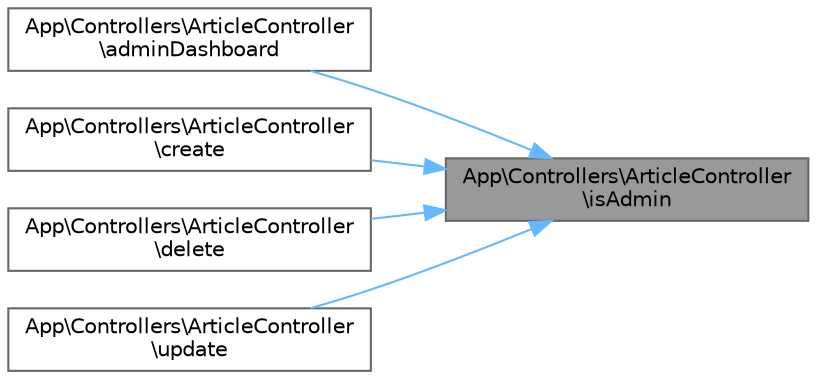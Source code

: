 digraph "App\Controllers\ArticleController\isAdmin"
{
 // LATEX_PDF_SIZE
  bgcolor="transparent";
  edge [fontname=Helvetica,fontsize=10,labelfontname=Helvetica,labelfontsize=10];
  node [fontname=Helvetica,fontsize=10,shape=box,height=0.2,width=0.4];
  rankdir="RL";
  Node1 [id="Node000001",label="App\\Controllers\\ArticleController\l\\isAdmin",height=0.2,width=0.4,color="gray40", fillcolor="grey60", style="filled", fontcolor="black",tooltip=" "];
  Node1 -> Node2 [id="edge1_Node000001_Node000002",dir="back",color="steelblue1",style="solid",tooltip=" "];
  Node2 [id="Node000002",label="App\\Controllers\\ArticleController\l\\adminDashboard",height=0.2,width=0.4,color="grey40", fillcolor="white", style="filled",URL="$class_app_1_1_controllers_1_1_article_controller.html#af998b7d389ca1955b5853589507eee60",tooltip=" "];
  Node1 -> Node3 [id="edge2_Node000001_Node000003",dir="back",color="steelblue1",style="solid",tooltip=" "];
  Node3 [id="Node000003",label="App\\Controllers\\ArticleController\l\\create",height=0.2,width=0.4,color="grey40", fillcolor="white", style="filled",URL="$class_app_1_1_controllers_1_1_article_controller.html#a0ed99e0f6a60e041781b4cb7c1cb4ff1",tooltip=" "];
  Node1 -> Node4 [id="edge3_Node000001_Node000004",dir="back",color="steelblue1",style="solid",tooltip=" "];
  Node4 [id="Node000004",label="App\\Controllers\\ArticleController\l\\delete",height=0.2,width=0.4,color="grey40", fillcolor="white", style="filled",URL="$class_app_1_1_controllers_1_1_article_controller.html#a585aa247c742504e9b3536f376e49ab3",tooltip=" "];
  Node1 -> Node5 [id="edge4_Node000001_Node000005",dir="back",color="steelblue1",style="solid",tooltip=" "];
  Node5 [id="Node000005",label="App\\Controllers\\ArticleController\l\\update",height=0.2,width=0.4,color="grey40", fillcolor="white", style="filled",URL="$class_app_1_1_controllers_1_1_article_controller.html#a3f7df5e96c262e90a7d0f5991fe2c21d",tooltip=" "];
}
